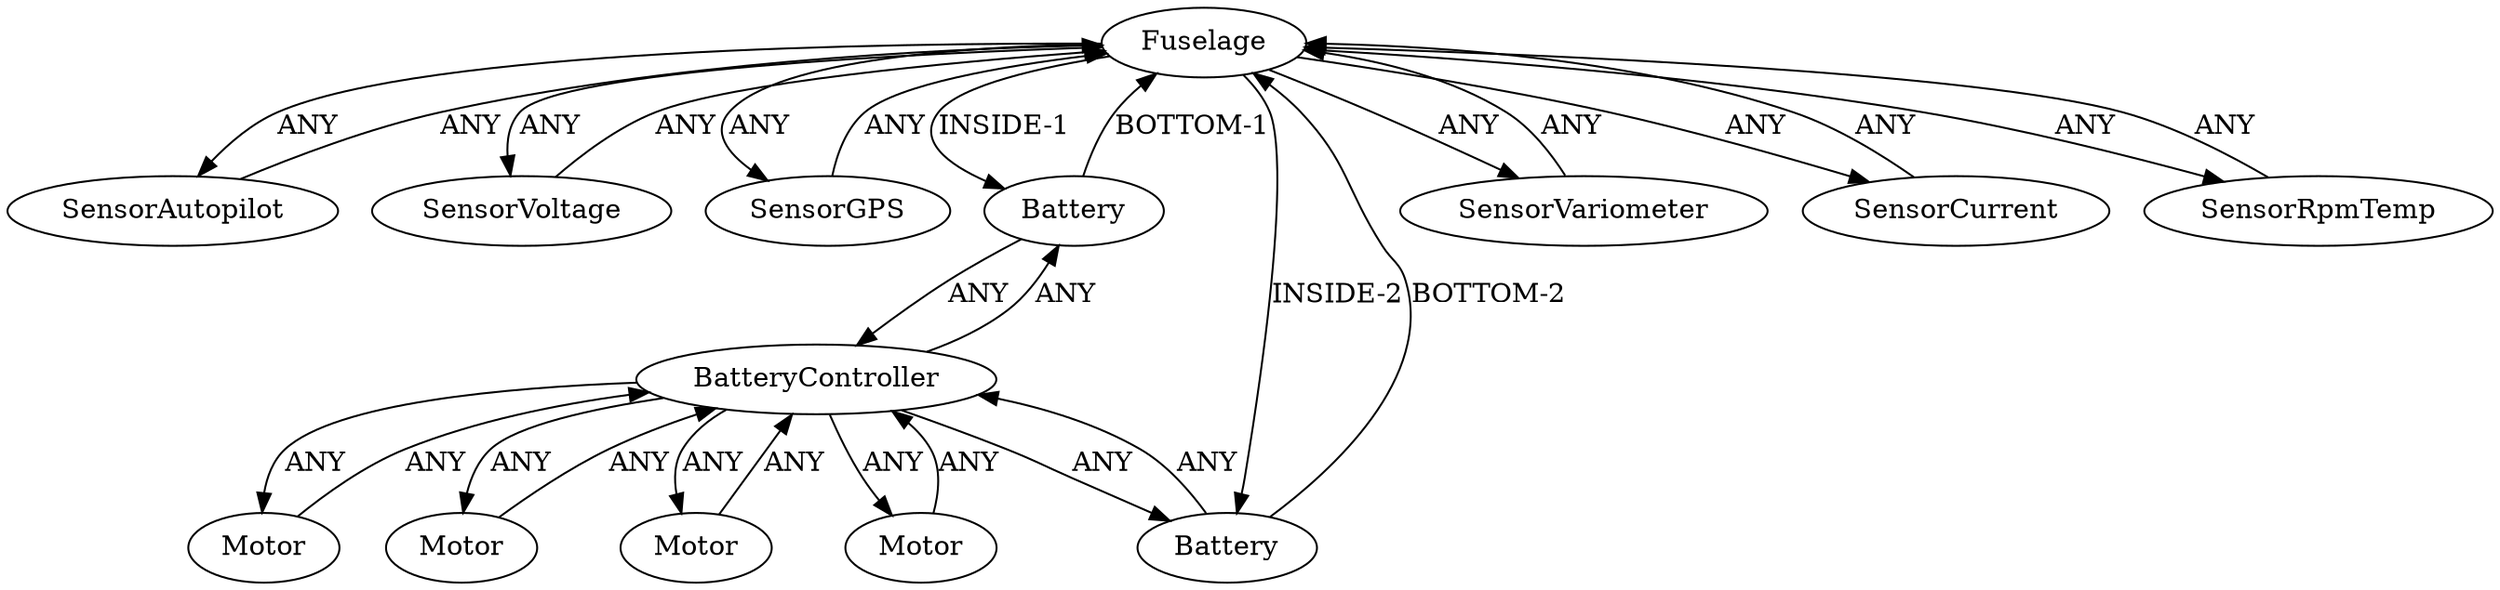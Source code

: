 /* Created by igraph 0.10.2 */
digraph {
  0 [
    instance=Fuselage_instance_1
    label=Fuselage
  ];
  1 [
    instance=Motor_instance_1
    label=Motor
  ];
  2 [
    instance=SensorAutopilot_instance_1
    label=SensorAutopilot
  ];
  3 [
    instance=SensorVoltage_instance_1
    label=SensorVoltage
  ];
  4 [
    instance=Motor_instance_2
    label=Motor
  ];
  5 [
    instance=Motor_instance_3
    label=Motor
  ];
  6 [
    instance=SensorGPS_instance_1
    label=SensorGPS
  ];
  7 [
    instance=Battery_instance_1
    label=Battery
  ];
  8 [
    instance=SensorVariometer_instance_1
    label=SensorVariometer
  ];
  9 [
    instance=Battery_instance_2
    label=Battery
  ];
  10 [
    instance=SensorCurrent_instance_1
    label=SensorCurrent
  ];
  11 [
    instance=Motor_instance_4
    label=Motor
  ];
  12 [
    instance=BatteryController_instance_1
    label=BatteryController
  ];
  13 [
    instance=SensorRpmTemp_instance_1
    label=SensorRpmTemp
  ];

  0 -> 2 [
    label=ANY
  ];
  0 -> 3 [
    label=ANY
  ];
  0 -> 6 [
    label=ANY
  ];
  0 -> 7 [
    label="INSIDE-1"
  ];
  0 -> 8 [
    label=ANY
  ];
  0 -> 9 [
    label="INSIDE-2"
  ];
  0 -> 10 [
    label=ANY
  ];
  0 -> 13 [
    label=ANY
  ];
  1 -> 12 [
    label=ANY
  ];
  2 -> 0 [
    label=ANY
  ];
  3 -> 0 [
    label=ANY
  ];
  4 -> 12 [
    label=ANY
  ];
  5 -> 12 [
    label=ANY
  ];
  6 -> 0 [
    label=ANY
  ];
  7 -> 0 [
    label="BOTTOM-1"
  ];
  7 -> 12 [
    label=ANY
  ];
  8 -> 0 [
    label=ANY
  ];
  9 -> 0 [
    label="BOTTOM-2"
  ];
  9 -> 12 [
    label=ANY
  ];
  10 -> 0 [
    label=ANY
  ];
  11 -> 12 [
    label=ANY
  ];
  12 -> 1 [
    label=ANY
  ];
  12 -> 4 [
    label=ANY
  ];
  12 -> 5 [
    label=ANY
  ];
  12 -> 7 [
    label=ANY
  ];
  12 -> 9 [
    label=ANY
  ];
  12 -> 11 [
    label=ANY
  ];
  13 -> 0 [
    label=ANY
  ];
}
